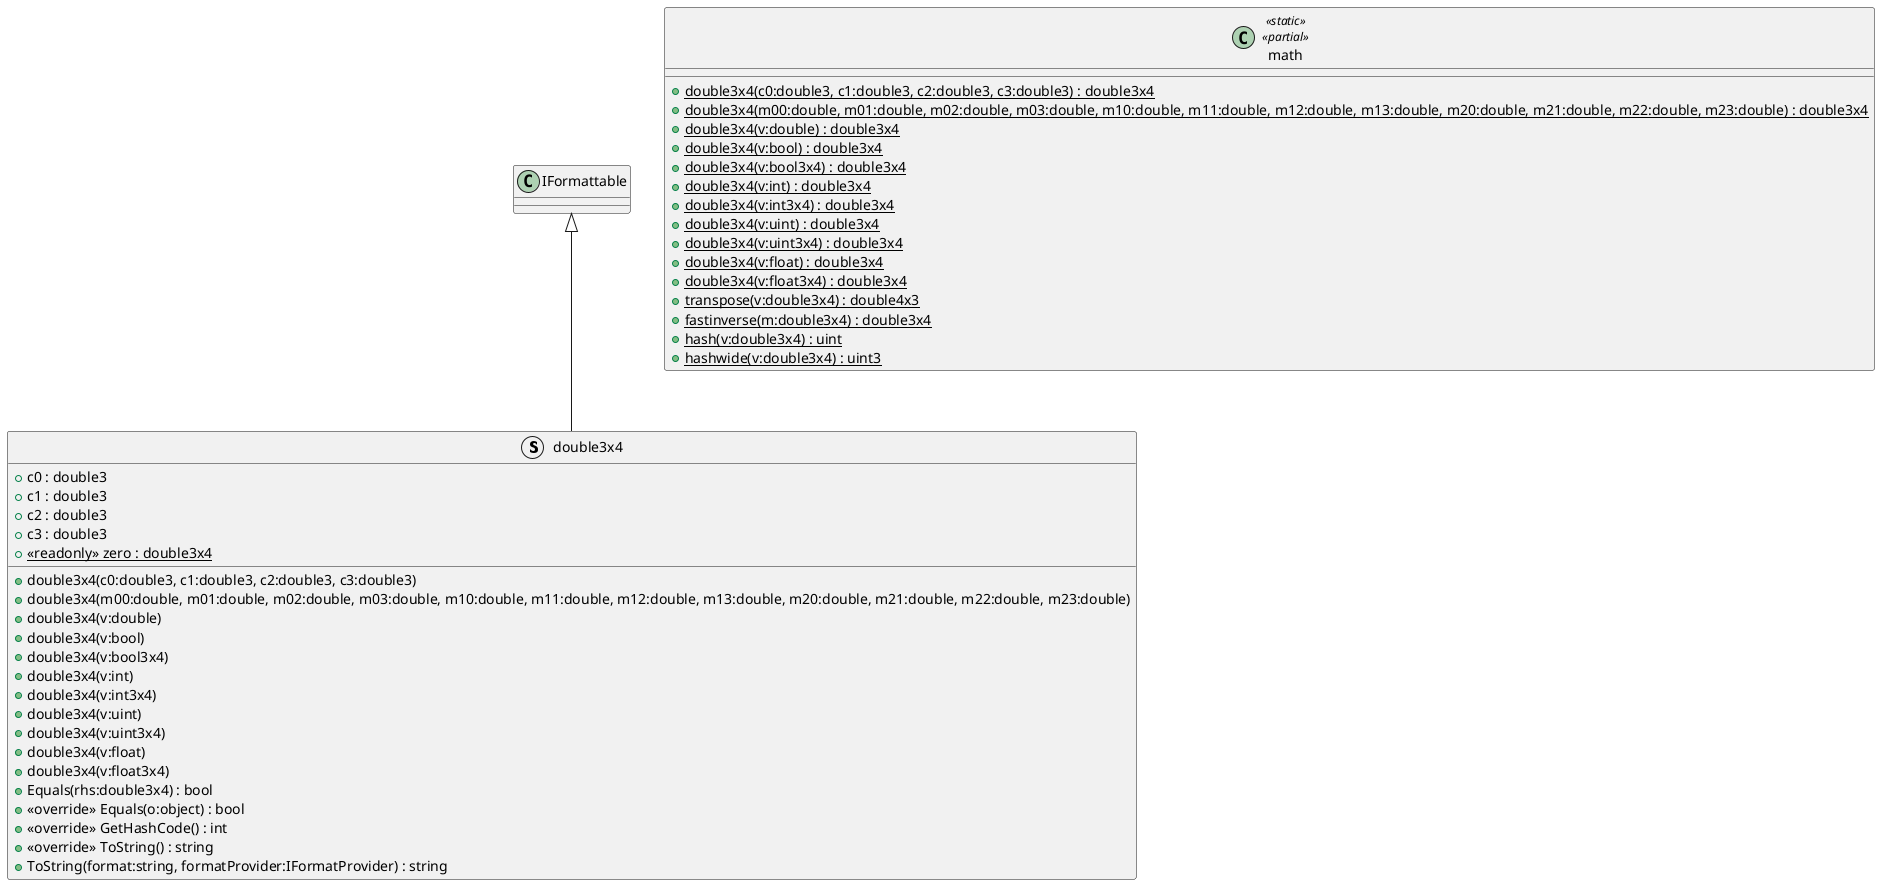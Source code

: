@startuml
struct double3x4 {
    + c0 : double3
    + c1 : double3
    + c2 : double3
    + c3 : double3
    + {static} <<readonly>> zero : double3x4
    + double3x4(c0:double3, c1:double3, c2:double3, c3:double3)
    + double3x4(m00:double, m01:double, m02:double, m03:double, m10:double, m11:double, m12:double, m13:double, m20:double, m21:double, m22:double, m23:double)
    + double3x4(v:double)
    + double3x4(v:bool)
    + double3x4(v:bool3x4)
    + double3x4(v:int)
    + double3x4(v:int3x4)
    + double3x4(v:uint)
    + double3x4(v:uint3x4)
    + double3x4(v:float)
    + double3x4(v:float3x4)
    + Equals(rhs:double3x4) : bool
    + <<override>> Equals(o:object) : bool
    + <<override>> GetHashCode() : int
    + <<override>> ToString() : string
    + ToString(format:string, formatProvider:IFormatProvider) : string
}
class math <<static>> <<partial>> {
    + {static} double3x4(c0:double3, c1:double3, c2:double3, c3:double3) : double3x4
    + {static} double3x4(m00:double, m01:double, m02:double, m03:double, m10:double, m11:double, m12:double, m13:double, m20:double, m21:double, m22:double, m23:double) : double3x4
    + {static} double3x4(v:double) : double3x4
    + {static} double3x4(v:bool) : double3x4
    + {static} double3x4(v:bool3x4) : double3x4
    + {static} double3x4(v:int) : double3x4
    + {static} double3x4(v:int3x4) : double3x4
    + {static} double3x4(v:uint) : double3x4
    + {static} double3x4(v:uint3x4) : double3x4
    + {static} double3x4(v:float) : double3x4
    + {static} double3x4(v:float3x4) : double3x4
    + {static} transpose(v:double3x4) : double4x3
    + {static} fastinverse(m:double3x4) : double3x4
    + {static} hash(v:double3x4) : uint
    + {static} hashwide(v:double3x4) : uint3
}
IFormattable <|-- double3x4
@enduml

